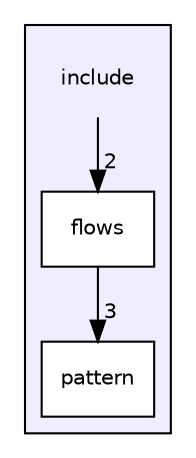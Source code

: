 digraph "/home/xshell/git/RehtSe/include" {
  compound=true
  node [ fontsize="10", fontname="Helvetica"];
  edge [ labelfontsize="10", labelfontname="Helvetica"];
  subgraph clusterdir_d44c64559bbebec7f509842c48db8b23 {
    graph [ bgcolor="#eeeeff", pencolor="black", label="" URL="dir_d44c64559bbebec7f509842c48db8b23.html"];
    dir_d44c64559bbebec7f509842c48db8b23 [shape=plaintext label="include"];
    dir_dd83ea12dded0c50f112f5598e936685 [shape=box label="flows" color="black" fillcolor="white" style="filled" URL="dir_dd83ea12dded0c50f112f5598e936685.html"];
    dir_7edec1f37a7157fc9623c9e0d13d96ef [shape=box label="pattern" color="black" fillcolor="white" style="filled" URL="dir_7edec1f37a7157fc9623c9e0d13d96ef.html"];
  }
  dir_d44c64559bbebec7f509842c48db8b23->dir_dd83ea12dded0c50f112f5598e936685 [headlabel="2", labeldistance=1.5 headhref="dir_000004_000005.html"];
  dir_dd83ea12dded0c50f112f5598e936685->dir_7edec1f37a7157fc9623c9e0d13d96ef [headlabel="3", labeldistance=1.5 headhref="dir_000005_000006.html"];
}
